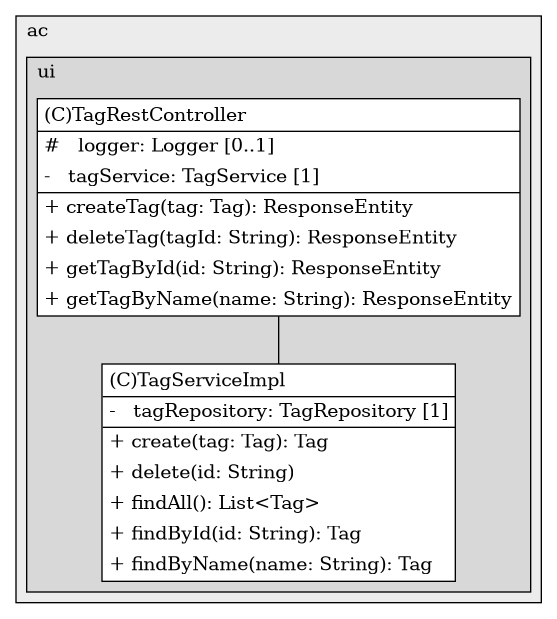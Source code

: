 @startuml

/' diagram meta data start
config=StructureConfiguration;
{
  "projectClassification": {
    "searchMode": "OpenProject", // OpenProject, AllProjects
    "includedProjects": "",
    "pathEndKeywords": "*.impl",
    "isClientPath": "",
    "isClientName": "",
    "isTestPath": "",
    "isTestName": "",
    "isMappingPath": "",
    "isMappingName": "",
    "isDataAccessPath": "",
    "isDataAccessName": "",
    "isDataStructurePath": "",
    "isDataStructureName": "",
    "isInterfaceStructuresPath": "",
    "isInterfaceStructuresName": "",
    "isEntryPointPath": "",
    "isEntryPointName": "",
    "treatFinalFieldsAsMandatory": false
  },
  "graphRestriction": {
    "classPackageExcludeFilter": "",
    "classPackageIncludeFilter": "",
    "classNameExcludeFilter": "",
    "classNameIncludeFilter": "",
    "methodNameExcludeFilter": "",
    "methodNameIncludeFilter": "",
    "removeByInheritance": "", // inheritance/annotation based filtering is done in a second step
    "removeByAnnotation": "",
    "removeByClassPackage": "", // cleanup the graph after inheritance/annotation based filtering is done
    "removeByClassName": "",
    "cutMappings": false,
    "cutEnum": true,
    "cutTests": true,
    "cutClient": true,
    "cutDataAccess": true,
    "cutInterfaceStructures": true,
    "cutDataStructures": true,
    "cutGetterAndSetter": true,
    "cutConstructors": true
  },
  "graphTraversal": {
    "forwardDepth": 3,
    "backwardDepth": 3,
    "classPackageExcludeFilter": "",
    "classPackageIncludeFilter": "",
    "classNameExcludeFilter": "",
    "classNameIncludeFilter": "",
    "methodNameExcludeFilter": "",
    "methodNameIncludeFilter": "",
    "hideMappings": false,
    "hideDataStructures": false,
    "hidePrivateMethods": true,
    "hideInterfaceCalls": true, // indirection: implementation -> interface (is hidden) -> implementation
    "onlyShowApplicationEntryPoints": false, // root node is included
    "useMethodCallsForStructureDiagram": "ForwardOnly" // ForwardOnly, BothDirections, No
  },
  "details": {
    "aggregation": "GroupByClass", // ByClass, GroupByClass, None
    "showClassGenericTypes": true,
    "showMethods": true,
    "showMethodParameterNames": true,
    "showMethodParameterTypes": true,
    "showMethodReturnType": true,
    "showPackageLevels": 2,
    "showDetailedClassStructure": true
  },
  "rootClass": "id.ac.ui.cs.advprog.productservice.controller.TagRestController",
  "extensionCallbackMethod": "" // qualified.class.name#methodName - signature: public static String method(String)
}
diagram meta data end '/



digraph g {
    rankdir="TB"
    splines=polyline
    

'nodes 
subgraph cluster_3106 { 
   	label=ac
	labeljust=l
	fillcolor="#ececec"
	style=filled
   
   subgraph cluster_92578784 { 
   	label=ui
	labeljust=l
	fillcolor="#d8d8d8"
	style=filled
   
   TagRestController767523206[
	label=<<TABLE BORDER="1" CELLBORDER="0" CELLPADDING="4" CELLSPACING="0">
<TR><TD ALIGN="LEFT" >(C)TagRestController</TD></TR>
<HR/>
<TR><TD ALIGN="LEFT" >#   logger: Logger [0..1]</TD></TR>
<TR><TD ALIGN="LEFT" >-   tagService: TagService [1]</TD></TR>
<HR/>
<TR><TD ALIGN="LEFT" >+ createTag(tag: Tag): ResponseEntity</TD></TR>
<TR><TD ALIGN="LEFT" >+ deleteTag(tagId: String): ResponseEntity</TD></TR>
<TR><TD ALIGN="LEFT" >+ getTagById(id: String): ResponseEntity</TD></TR>
<TR><TD ALIGN="LEFT" >+ getTagByName(name: String): ResponseEntity</TD></TR>
</TABLE>>
	style=filled
	margin=0
	shape=plaintext
	fillcolor="#FFFFFF"
];

TagServiceImpl253397259[
	label=<<TABLE BORDER="1" CELLBORDER="0" CELLPADDING="4" CELLSPACING="0">
<TR><TD ALIGN="LEFT" >(C)TagServiceImpl</TD></TR>
<HR/>
<TR><TD ALIGN="LEFT" >-   tagRepository: TagRepository [1]</TD></TR>
<HR/>
<TR><TD ALIGN="LEFT" >+ create(tag: Tag): Tag</TD></TR>
<TR><TD ALIGN="LEFT" >+ delete(id: String)</TD></TR>
<TR><TD ALIGN="LEFT" >+ findAll(): List&lt;Tag&gt;</TD></TR>
<TR><TD ALIGN="LEFT" >+ findById(id: String): Tag</TD></TR>
<TR><TD ALIGN="LEFT" >+ findByName(name: String): Tag</TD></TR>
</TABLE>>
	style=filled
	margin=0
	shape=plaintext
	fillcolor="#FFFFFF"
];
} 
} 

'edges    
TagRestController767523206 -> TagServiceImpl253397259[arrowhead=none];
    
}
@enduml
